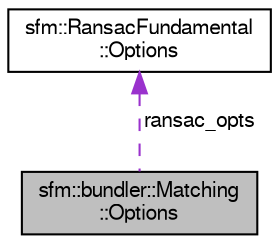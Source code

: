 digraph "sfm::bundler::Matching::Options"
{
  edge [fontname="FreeSans",fontsize="10",labelfontname="FreeSans",labelfontsize="10"];
  node [fontname="FreeSans",fontsize="10",shape=record];
  Node0 [label="sfm::bundler::Matching\l::Options",height=0.2,width=0.4,color="black", fillcolor="grey75", style="filled", fontcolor="black"];
  Node1 -> Node0 [dir="back",color="darkorchid3",fontsize="10",style="dashed",label=" ransac_opts" ,fontname="FreeSans"];
  Node1 [label="sfm::RansacFundamental\l::Options",height=0.2,width=0.4,color="black", fillcolor="white", style="filled",URL="$structsfm_1_1_ransac_fundamental_1_1_options.html"];
}
